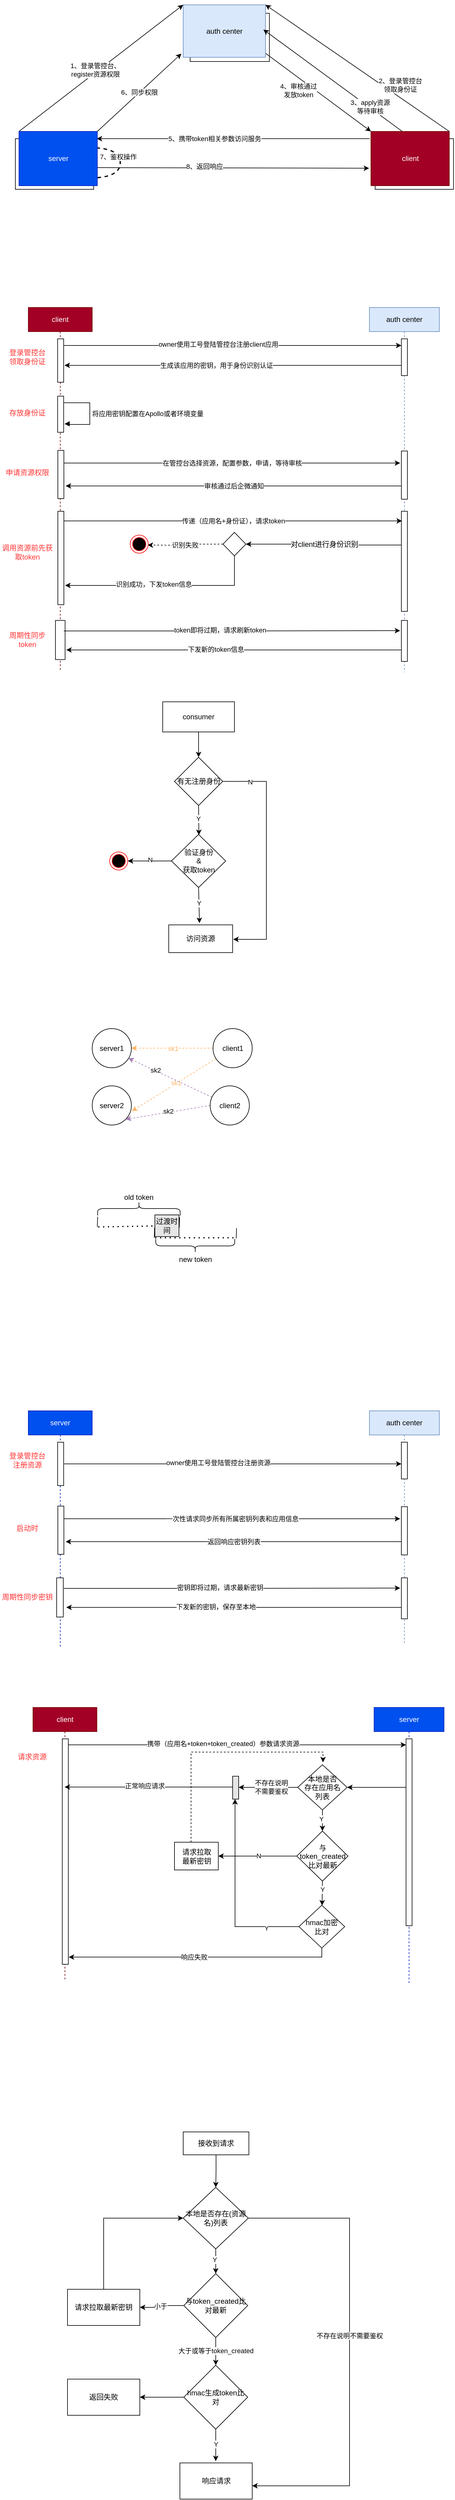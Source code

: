 <mxfile version="15.2.1" type="github">
  <diagram id="C5RBs43oDa-KdzZeNtuy" name="Page-1">
    <mxGraphModel dx="1426" dy="-420" grid="0" gridSize="10" guides="1" tooltips="1" connect="1" arrows="1" fold="1" page="1" pageScale="1" pageWidth="827" pageHeight="1169" math="0" shadow="0">
      <root>
        <mxCell id="WIyWlLk6GJQsqaUBKTNV-0" />
        <mxCell id="WIyWlLk6GJQsqaUBKTNV-1" parent="WIyWlLk6GJQsqaUBKTNV-0" />
        <mxCell id="JHoGeUMgcDAlhT3e80eg-0" value="auth center" style="shape=umlLifeline;perimeter=lifelinePerimeter;whiteSpace=wrap;html=1;container=1;collapsible=0;recursiveResize=0;outlineConnect=0;fillColor=#dae8fc;strokeColor=#6c8ebf;" parent="WIyWlLk6GJQsqaUBKTNV-1" vertex="1">
          <mxGeometry x="649" y="1710" width="116" height="605" as="geometry" />
        </mxCell>
        <mxCell id="JHoGeUMgcDAlhT3e80eg-33" value="" style="html=1;points=[];perimeter=orthogonalPerimeter;" parent="JHoGeUMgcDAlhT3e80eg-0" vertex="1">
          <mxGeometry x="53" y="338" width="10" height="166" as="geometry" />
        </mxCell>
        <mxCell id="JHoGeUMgcDAlhT3e80eg-51" value="" style="html=1;points=[];perimeter=orthogonalPerimeter;strokeColor=#000000;fillColor=#FFFFFF;" parent="JHoGeUMgcDAlhT3e80eg-0" vertex="1">
          <mxGeometry x="53" y="519" width="10" height="68" as="geometry" />
        </mxCell>
        <mxCell id="JHoGeUMgcDAlhT3e80eg-97" value="" style="html=1;points=[];perimeter=orthogonalPerimeter;strokeColor=#000000;fillColor=#FFFFFF;" parent="JHoGeUMgcDAlhT3e80eg-0" vertex="1">
          <mxGeometry x="53" y="238" width="10" height="80" as="geometry" />
        </mxCell>
        <mxCell id="JHoGeUMgcDAlhT3e80eg-1" value="client" style="shape=umlLifeline;perimeter=lifelinePerimeter;whiteSpace=wrap;html=1;container=1;collapsible=0;recursiveResize=0;outlineConnect=0;fillColor=#a20025;strokeColor=#6F0000;fontColor=#ffffff;" parent="WIyWlLk6GJQsqaUBKTNV-1" vertex="1">
          <mxGeometry x="83" y="1710" width="106" height="604" as="geometry" />
        </mxCell>
        <mxCell id="JHoGeUMgcDAlhT3e80eg-17" value="" style="html=1;points=[];perimeter=orthogonalPerimeter;" parent="JHoGeUMgcDAlhT3e80eg-1" vertex="1">
          <mxGeometry x="48.62" y="52" width="10" height="72" as="geometry" />
        </mxCell>
        <mxCell id="JHoGeUMgcDAlhT3e80eg-32" value="" style="html=1;points=[];perimeter=orthogonalPerimeter;" parent="JHoGeUMgcDAlhT3e80eg-1" vertex="1">
          <mxGeometry x="49" y="338" width="10" height="155" as="geometry" />
        </mxCell>
        <mxCell id="JHoGeUMgcDAlhT3e80eg-50" value="" style="html=1;points=[];perimeter=orthogonalPerimeter;strokeColor=#000000;fillColor=#FFFFFF;" parent="JHoGeUMgcDAlhT3e80eg-1" vertex="1">
          <mxGeometry x="45" y="519" width="16" height="65" as="geometry" />
        </mxCell>
        <mxCell id="JHoGeUMgcDAlhT3e80eg-96" value="" style="html=1;points=[];perimeter=orthogonalPerimeter;strokeColor=#000000;fillColor=#FFFFFF;" parent="JHoGeUMgcDAlhT3e80eg-1" vertex="1">
          <mxGeometry x="49" y="237" width="10" height="80" as="geometry" />
        </mxCell>
        <mxCell id="JHoGeUMgcDAlhT3e80eg-100" value="登录管控台&lt;br&gt;领取身份证" style="text;html=1;strokeColor=none;fillColor=none;align=center;verticalAlign=middle;whiteSpace=wrap;rounded=0;fontColor=#FF3333;" parent="JHoGeUMgcDAlhT3e80eg-1" vertex="1">
          <mxGeometry x="-47" y="64" width="91" height="36" as="geometry" />
        </mxCell>
        <mxCell id="JHoGeUMgcDAlhT3e80eg-22" style="edgeStyle=orthogonalEdgeStyle;rounded=0;orthogonalLoop=1;jettySize=auto;html=1;entryX=1.138;entryY=0.504;entryDx=0;entryDy=0;entryPerimeter=0;" parent="WIyWlLk6GJQsqaUBKTNV-1" edge="1">
          <mxGeometry relative="1" as="geometry">
            <mxPoint x="702" y="1805.976" as="sourcePoint" />
            <mxPoint x="143" y="1805.976" as="targetPoint" />
          </mxGeometry>
        </mxCell>
        <mxCell id="JHoGeUMgcDAlhT3e80eg-24" value="生成该应用的密钥，用于身份识别认证" style="edgeLabel;html=1;align=center;verticalAlign=middle;resizable=0;points=[];" parent="JHoGeUMgcDAlhT3e80eg-22" vertex="1" connectable="0">
          <mxGeometry x="0.374" relative="1" as="geometry">
            <mxPoint x="77" as="offset" />
          </mxGeometry>
        </mxCell>
        <mxCell id="JHoGeUMgcDAlhT3e80eg-18" value="" style="html=1;points=[];perimeter=orthogonalPerimeter;" parent="WIyWlLk6GJQsqaUBKTNV-1" vertex="1">
          <mxGeometry x="702" y="1762" width="10" height="61" as="geometry" />
        </mxCell>
        <mxCell id="JHoGeUMgcDAlhT3e80eg-19" style="edgeStyle=orthogonalEdgeStyle;rounded=0;orthogonalLoop=1;jettySize=auto;html=1;" parent="WIyWlLk6GJQsqaUBKTNV-1" edge="1">
          <mxGeometry relative="1" as="geometry">
            <mxPoint x="141.62" y="1773" as="sourcePoint" />
            <mxPoint x="702" y="1773" as="targetPoint" />
            <Array as="points">
              <mxPoint x="616" y="1773" />
              <mxPoint x="616" y="1773" />
            </Array>
          </mxGeometry>
        </mxCell>
        <mxCell id="JHoGeUMgcDAlhT3e80eg-20" value="owner使用工号登陆管控台注册client应用" style="edgeLabel;html=1;align=center;verticalAlign=middle;resizable=0;points=[];" parent="JHoGeUMgcDAlhT3e80eg-19" vertex="1" connectable="0">
          <mxGeometry x="-0.432" y="1" relative="1" as="geometry">
            <mxPoint x="97" y="-1" as="offset" />
          </mxGeometry>
        </mxCell>
        <mxCell id="JHoGeUMgcDAlhT3e80eg-27" value="" style="html=1;points=[];perimeter=orthogonalPerimeter;" parent="WIyWlLk6GJQsqaUBKTNV-1" vertex="1">
          <mxGeometry x="131.62" y="1857" width="10" height="60" as="geometry" />
        </mxCell>
        <mxCell id="JHoGeUMgcDAlhT3e80eg-31" value="将应用密钥配置在Apollo或者环境变量" style="edgeStyle=orthogonalEdgeStyle;html=1;align=left;spacingLeft=2;endArrow=block;rounded=0;entryX=1.138;entryY=0.767;entryDx=0;entryDy=0;entryPerimeter=0;" parent="WIyWlLk6GJQsqaUBKTNV-1" target="JHoGeUMgcDAlhT3e80eg-27" edge="1">
          <mxGeometry relative="1" as="geometry">
            <mxPoint x="141.62" y="1868" as="sourcePoint" />
            <Array as="points">
              <mxPoint x="185" y="1868" />
              <mxPoint x="185" y="1904" />
              <mxPoint x="147" y="1904" />
              <mxPoint x="147" y="1903" />
            </Array>
            <mxPoint x="147" y="1904" as="targetPoint" />
          </mxGeometry>
        </mxCell>
        <mxCell id="JHoGeUMgcDAlhT3e80eg-34" value="传递（应用名+身份证），请求token" style="edgeStyle=orthogonalEdgeStyle;rounded=0;orthogonalLoop=1;jettySize=auto;html=1;entryX=0.1;entryY=0.5;entryDx=0;entryDy=0;entryPerimeter=0;" parent="WIyWlLk6GJQsqaUBKTNV-1" edge="1">
          <mxGeometry relative="1" as="geometry">
            <mxPoint x="142" y="2064" as="sourcePoint" />
            <mxPoint x="703" y="2064" as="targetPoint" />
          </mxGeometry>
        </mxCell>
        <mxCell id="JHoGeUMgcDAlhT3e80eg-41" style="edgeStyle=orthogonalEdgeStyle;rounded=0;orthogonalLoop=1;jettySize=auto;html=1;endSize=6;strokeColor=#000000;dashed=1;" parent="WIyWlLk6GJQsqaUBKTNV-1" source="JHoGeUMgcDAlhT3e80eg-37" edge="1">
          <mxGeometry relative="1" as="geometry">
            <mxPoint x="281" y="2104" as="targetPoint" />
          </mxGeometry>
        </mxCell>
        <mxCell id="JHoGeUMgcDAlhT3e80eg-42" value="识别失败" style="edgeLabel;html=1;align=center;verticalAlign=middle;resizable=0;points=[];" parent="JHoGeUMgcDAlhT3e80eg-41" vertex="1" connectable="0">
          <mxGeometry x="-0.009" y="-1" relative="1" as="geometry">
            <mxPoint as="offset" />
          </mxGeometry>
        </mxCell>
        <mxCell id="JHoGeUMgcDAlhT3e80eg-48" style="edgeStyle=orthogonalEdgeStyle;rounded=0;orthogonalLoop=1;jettySize=auto;html=1;startArrow=none;startFill=0;endSize=6;strokeColor=#000000;" parent="WIyWlLk6GJQsqaUBKTNV-1" source="JHoGeUMgcDAlhT3e80eg-37" edge="1">
          <mxGeometry relative="1" as="geometry">
            <mxPoint x="144" y="2171" as="targetPoint" />
            <Array as="points">
              <mxPoint x="425" y="2171" />
            </Array>
          </mxGeometry>
        </mxCell>
        <mxCell id="JHoGeUMgcDAlhT3e80eg-49" value="识别成功，下发token信息" style="edgeLabel;html=1;align=center;verticalAlign=middle;resizable=0;points=[];" parent="JHoGeUMgcDAlhT3e80eg-48" vertex="1" connectable="0">
          <mxGeometry x="0.278" y="-1" relative="1" as="geometry">
            <mxPoint x="28" y="-1" as="offset" />
          </mxGeometry>
        </mxCell>
        <mxCell id="JHoGeUMgcDAlhT3e80eg-37" value="" style="rhombus;whiteSpace=wrap;html=1;fillColor=#FFFFFF;strokeColor=#000000;" parent="WIyWlLk6GJQsqaUBKTNV-1" vertex="1">
          <mxGeometry x="406" y="2083" width="38" height="39" as="geometry" />
        </mxCell>
        <mxCell id="JHoGeUMgcDAlhT3e80eg-40" value="&lt;span style=&quot;font-size: 12px ; background-color: rgb(248 , 249 , 250)&quot;&gt;对client进行身份识别&lt;/span&gt;" style="edgeStyle=orthogonalEdgeStyle;rounded=0;orthogonalLoop=1;jettySize=auto;html=1;entryX=1;entryY=0.5;entryDx=0;entryDy=0;strokeColor=#000000;endSize=6;" parent="WIyWlLk6GJQsqaUBKTNV-1" source="JHoGeUMgcDAlhT3e80eg-33" target="JHoGeUMgcDAlhT3e80eg-37" edge="1">
          <mxGeometry relative="1" as="geometry">
            <Array as="points">
              <mxPoint x="621" y="2104" />
            </Array>
          </mxGeometry>
        </mxCell>
        <mxCell id="JHoGeUMgcDAlhT3e80eg-47" value="" style="ellipse;html=1;shape=endState;fillColor=#000000;strokeColor=#ff0000;" parent="WIyWlLk6GJQsqaUBKTNV-1" vertex="1">
          <mxGeometry x="252" y="2087.5" width="30" height="30" as="geometry" />
        </mxCell>
        <mxCell id="JHoGeUMgcDAlhT3e80eg-52" style="edgeStyle=orthogonalEdgeStyle;rounded=0;orthogonalLoop=1;jettySize=auto;html=1;entryX=-0.2;entryY=0.4;entryDx=0;entryDy=0;entryPerimeter=0;startArrow=none;startFill=0;endSize=6;strokeColor=#000000;" parent="WIyWlLk6GJQsqaUBKTNV-1" edge="1">
          <mxGeometry relative="1" as="geometry">
            <mxPoint x="142" y="2246.5" as="sourcePoint" />
            <mxPoint x="700" y="2246" as="targetPoint" />
            <Array as="points">
              <mxPoint x="421" y="2246" />
            </Array>
          </mxGeometry>
        </mxCell>
        <mxCell id="JHoGeUMgcDAlhT3e80eg-53" value="token即将过期，请求刷新token" style="edgeLabel;html=1;align=center;verticalAlign=middle;resizable=0;points=[];" parent="JHoGeUMgcDAlhT3e80eg-52" vertex="1" connectable="0">
          <mxGeometry x="-0.072" y="3" relative="1" as="geometry">
            <mxPoint y="1" as="offset" />
          </mxGeometry>
        </mxCell>
        <mxCell id="JHoGeUMgcDAlhT3e80eg-56" style="edgeStyle=orthogonalEdgeStyle;rounded=0;orthogonalLoop=1;jettySize=auto;html=1;startArrow=none;startFill=0;endSize=6;strokeColor=#000000;" parent="WIyWlLk6GJQsqaUBKTNV-1" source="JHoGeUMgcDAlhT3e80eg-51" edge="1">
          <mxGeometry relative="1" as="geometry">
            <mxPoint x="146" y="2278" as="targetPoint" />
            <Array as="points">
              <mxPoint x="528" y="2278" />
              <mxPoint x="528" y="2278" />
            </Array>
          </mxGeometry>
        </mxCell>
        <mxCell id="JHoGeUMgcDAlhT3e80eg-57" value="下发新的token信息" style="edgeLabel;html=1;align=center;verticalAlign=middle;resizable=0;points=[];" parent="JHoGeUMgcDAlhT3e80eg-56" vertex="1" connectable="0">
          <mxGeometry x="0.109" y="-1" relative="1" as="geometry">
            <mxPoint as="offset" />
          </mxGeometry>
        </mxCell>
        <mxCell id="JHoGeUMgcDAlhT3e80eg-58" value="" style="rounded=0;whiteSpace=wrap;html=1;fillColor=#FFFFFF;" parent="WIyWlLk6GJQsqaUBKTNV-1" vertex="1">
          <mxGeometry x="351.5" y="1222" width="131.5" height="80" as="geometry" />
        </mxCell>
        <mxCell id="JHoGeUMgcDAlhT3e80eg-59" value="" style="rounded=0;whiteSpace=wrap;html=1;fillColor=#FFFFFF;" parent="WIyWlLk6GJQsqaUBKTNV-1" vertex="1">
          <mxGeometry x="61.5" y="1430" width="130" height="84" as="geometry" />
        </mxCell>
        <mxCell id="JHoGeUMgcDAlhT3e80eg-60" value="" style="rounded=0;whiteSpace=wrap;html=1;fillColor=#FFFFFF;" parent="WIyWlLk6GJQsqaUBKTNV-1" vertex="1">
          <mxGeometry x="658.5" y="1430" width="130" height="84" as="geometry" />
        </mxCell>
        <mxCell id="JHoGeUMgcDAlhT3e80eg-61" style="edgeStyle=none;rounded=0;orthogonalLoop=1;jettySize=auto;html=1;entryX=0;entryY=0;entryDx=0;entryDy=0;" parent="WIyWlLk6GJQsqaUBKTNV-1" target="JHoGeUMgcDAlhT3e80eg-72" edge="1">
          <mxGeometry relative="1" as="geometry">
            <mxPoint x="450.5" y="1269" as="sourcePoint" />
          </mxGeometry>
        </mxCell>
        <mxCell id="JHoGeUMgcDAlhT3e80eg-62" value="4、审核通过&lt;br&gt;发放token" style="edgeLabel;html=1;align=center;verticalAlign=middle;resizable=0;points=[];" parent="JHoGeUMgcDAlhT3e80eg-61" vertex="1" connectable="0">
          <mxGeometry x="0.027" relative="1" as="geometry">
            <mxPoint x="-23" y="4" as="offset" />
          </mxGeometry>
        </mxCell>
        <mxCell id="JHoGeUMgcDAlhT3e80eg-63" value="auth center" style="rounded=0;whiteSpace=wrap;html=1;fillColor=#dae8fc;strokeColor=#6c8ebf;" parent="WIyWlLk6GJQsqaUBKTNV-1" vertex="1">
          <mxGeometry x="340" y="1208" width="136.5" height="87" as="geometry" />
        </mxCell>
        <mxCell id="JHoGeUMgcDAlhT3e80eg-69" value="2、登录管控台&lt;br&gt;领取身份证" style="edgeStyle=none;rounded=0;orthogonalLoop=1;jettySize=auto;html=1;exitX=1;exitY=0;exitDx=0;exitDy=0;entryX=1;entryY=0;entryDx=0;entryDy=0;" parent="WIyWlLk6GJQsqaUBKTNV-1" source="JHoGeUMgcDAlhT3e80eg-72" target="JHoGeUMgcDAlhT3e80eg-63" edge="1">
          <mxGeometry x="-0.402" y="-17" relative="1" as="geometry">
            <mxPoint x="461" y="1212" as="targetPoint" />
            <mxPoint as="offset" />
          </mxGeometry>
        </mxCell>
        <mxCell id="JHoGeUMgcDAlhT3e80eg-70" style="edgeStyle=none;rounded=0;orthogonalLoop=1;jettySize=auto;html=1;entryX=0.992;entryY=0.133;entryDx=0;entryDy=0;entryPerimeter=0;" parent="WIyWlLk6GJQsqaUBKTNV-1" target="JHoGeUMgcDAlhT3e80eg-80" edge="1">
          <mxGeometry relative="1" as="geometry">
            <mxPoint x="649.5" y="1430" as="sourcePoint" />
            <mxPoint x="203.5" y="1427" as="targetPoint" />
          </mxGeometry>
        </mxCell>
        <mxCell id="JHoGeUMgcDAlhT3e80eg-71" value="5、携带token相关参数访问服务" style="edgeLabel;html=1;align=center;verticalAlign=middle;resizable=0;points=[];" parent="JHoGeUMgcDAlhT3e80eg-70" vertex="1" connectable="0">
          <mxGeometry x="0.14" relative="1" as="geometry">
            <mxPoint as="offset" />
          </mxGeometry>
        </mxCell>
        <mxCell id="JHoGeUMgcDAlhT3e80eg-86" style="edgeStyle=none;rounded=0;orthogonalLoop=1;jettySize=auto;html=1;entryX=1.023;entryY=0.338;entryDx=0;entryDy=0;entryPerimeter=0;startArrow=none;startFill=0;endSize=6;strokeColor=#000000;exitX=0.5;exitY=0;exitDx=0;exitDy=0;" parent="WIyWlLk6GJQsqaUBKTNV-1" edge="1">
          <mxGeometry relative="1" as="geometry">
            <mxPoint x="703.5" y="1418" as="sourcePoint" />
            <mxPoint x="473.024" y="1249.04" as="targetPoint" />
          </mxGeometry>
        </mxCell>
        <mxCell id="JHoGeUMgcDAlhT3e80eg-87" value="3、apply资源&lt;br&gt;等待审核" style="edgeLabel;html=1;align=center;verticalAlign=middle;resizable=0;points=[];" parent="JHoGeUMgcDAlhT3e80eg-86" vertex="1" connectable="0">
          <mxGeometry x="0.09" y="1" relative="1" as="geometry">
            <mxPoint x="72" y="50" as="offset" />
          </mxGeometry>
        </mxCell>
        <mxCell id="JHoGeUMgcDAlhT3e80eg-72" value="client" style="rounded=0;whiteSpace=wrap;html=1;fillColor=#a20025;strokeColor=#6F0000;fontColor=#ffffff;" parent="WIyWlLk6GJQsqaUBKTNV-1" vertex="1">
          <mxGeometry x="651.5" y="1418" width="130" height="90" as="geometry" />
        </mxCell>
        <mxCell id="JHoGeUMgcDAlhT3e80eg-73" style="edgeStyle=none;rounded=0;orthogonalLoop=1;jettySize=auto;html=1;entryX=0;entryY=0;entryDx=0;entryDy=0;exitX=0;exitY=0;exitDx=0;exitDy=0;" parent="WIyWlLk6GJQsqaUBKTNV-1" source="JHoGeUMgcDAlhT3e80eg-80" target="JHoGeUMgcDAlhT3e80eg-63" edge="1">
          <mxGeometry relative="1" as="geometry">
            <mxPoint x="283.5" y="1214" as="targetPoint" />
          </mxGeometry>
        </mxCell>
        <mxCell id="JHoGeUMgcDAlhT3e80eg-74" value="1、登录管控台、&lt;br&gt;register资源权限" style="edgeLabel;html=1;align=center;verticalAlign=middle;resizable=0;points=[];" parent="JHoGeUMgcDAlhT3e80eg-73" vertex="1" connectable="0">
          <mxGeometry x="-0.053" y="4" relative="1" as="geometry">
            <mxPoint as="offset" />
          </mxGeometry>
        </mxCell>
        <mxCell id="JHoGeUMgcDAlhT3e80eg-75" value="6、同步权限" style="edgeStyle=none;rounded=0;orthogonalLoop=1;jettySize=auto;html=1;exitX=1;exitY=0;exitDx=0;exitDy=0;entryX=-0.022;entryY=0.931;entryDx=0;entryDy=0;entryPerimeter=0;" parent="WIyWlLk6GJQsqaUBKTNV-1" source="JHoGeUMgcDAlhT3e80eg-80" target="JHoGeUMgcDAlhT3e80eg-63" edge="1">
          <mxGeometry relative="1" as="geometry" />
        </mxCell>
        <mxCell id="JHoGeUMgcDAlhT3e80eg-76" style="edgeStyle=none;rounded=0;orthogonalLoop=1;jettySize=auto;html=1;exitX=1;exitY=0.667;exitDx=0;exitDy=0;exitPerimeter=0;" parent="WIyWlLk6GJQsqaUBKTNV-1" source="JHoGeUMgcDAlhT3e80eg-80" edge="1">
          <mxGeometry relative="1" as="geometry">
            <mxPoint x="203.5" y="1478.5" as="sourcePoint" />
            <mxPoint x="648.5" y="1479" as="targetPoint" />
          </mxGeometry>
        </mxCell>
        <mxCell id="JHoGeUMgcDAlhT3e80eg-77" value="8、返回响应" style="edgeLabel;html=1;align=center;verticalAlign=middle;resizable=0;points=[];" parent="JHoGeUMgcDAlhT3e80eg-76" vertex="1" connectable="0">
          <mxGeometry x="-0.215" y="3" relative="1" as="geometry">
            <mxPoint as="offset" />
          </mxGeometry>
        </mxCell>
        <mxCell id="JHoGeUMgcDAlhT3e80eg-78" value="" style="endArrow=none;dashed=1;html=1;strokeWidth=2;edgeStyle=orthogonalEdgeStyle;curved=1;" parent="WIyWlLk6GJQsqaUBKTNV-1" edge="1">
          <mxGeometry width="50" height="50" relative="1" as="geometry">
            <mxPoint x="185.5" y="1495" as="sourcePoint" />
            <mxPoint x="185.5" y="1445" as="targetPoint" />
            <Array as="points">
              <mxPoint x="235.5" y="1495" />
              <mxPoint x="235.5" y="1445" />
            </Array>
          </mxGeometry>
        </mxCell>
        <mxCell id="JHoGeUMgcDAlhT3e80eg-79" value="7、鉴权操作" style="edgeLabel;html=1;align=center;verticalAlign=middle;resizable=0;points=[];" parent="JHoGeUMgcDAlhT3e80eg-78" vertex="1" connectable="0">
          <mxGeometry x="0.133" y="4" relative="1" as="geometry">
            <mxPoint as="offset" />
          </mxGeometry>
        </mxCell>
        <mxCell id="JHoGeUMgcDAlhT3e80eg-80" value="server" style="rounded=0;whiteSpace=wrap;html=1;fillColor=#0050ef;strokeColor=#001DBC;fontColor=#ffffff;" parent="WIyWlLk6GJQsqaUBKTNV-1" vertex="1">
          <mxGeometry x="67.5" y="1418" width="130" height="90" as="geometry" />
        </mxCell>
        <mxCell id="JHoGeUMgcDAlhT3e80eg-98" value="在管控台选择资源，配置参数，申请，等待审核" style="edgeStyle=none;rounded=0;orthogonalLoop=1;jettySize=auto;html=1;startArrow=none;startFill=0;endSize=6;strokeColor=#000000;" parent="WIyWlLk6GJQsqaUBKTNV-1" edge="1">
          <mxGeometry relative="1" as="geometry">
            <mxPoint x="142" y="1968" as="sourcePoint" />
            <mxPoint x="700" y="1968" as="targetPoint" />
          </mxGeometry>
        </mxCell>
        <mxCell id="JHoGeUMgcDAlhT3e80eg-99" value="审核通过后企微通知" style="edgeStyle=none;rounded=0;orthogonalLoop=1;jettySize=auto;html=1;startArrow=none;startFill=0;endSize=6;strokeColor=#000000;" parent="WIyWlLk6GJQsqaUBKTNV-1" edge="1">
          <mxGeometry relative="1" as="geometry">
            <mxPoint x="702" y="2006" as="sourcePoint" />
            <mxPoint x="145" y="2006" as="targetPoint" />
          </mxGeometry>
        </mxCell>
        <mxCell id="JHoGeUMgcDAlhT3e80eg-101" value="存放身份证" style="text;html=1;strokeColor=none;fillColor=none;align=center;verticalAlign=middle;whiteSpace=wrap;rounded=0;fontColor=#FF3333;" parent="WIyWlLk6GJQsqaUBKTNV-1" vertex="1">
          <mxGeometry x="36" y="1867" width="91" height="36" as="geometry" />
        </mxCell>
        <mxCell id="JHoGeUMgcDAlhT3e80eg-102" value="申请资源权限" style="text;html=1;strokeColor=none;fillColor=none;align=center;verticalAlign=middle;whiteSpace=wrap;rounded=0;fontColor=#FF3333;" parent="WIyWlLk6GJQsqaUBKTNV-1" vertex="1">
          <mxGeometry x="36" y="1966" width="91" height="36" as="geometry" />
        </mxCell>
        <mxCell id="JHoGeUMgcDAlhT3e80eg-103" value="调用资源前先获取token" style="text;html=1;strokeColor=none;fillColor=none;align=center;verticalAlign=middle;whiteSpace=wrap;rounded=0;fontColor=#FF3333;" parent="WIyWlLk6GJQsqaUBKTNV-1" vertex="1">
          <mxGeometry x="36" y="2098" width="91" height="36" as="geometry" />
        </mxCell>
        <mxCell id="JHoGeUMgcDAlhT3e80eg-104" value="周期性同步token" style="text;html=1;strokeColor=none;fillColor=none;align=center;verticalAlign=middle;whiteSpace=wrap;rounded=0;fontColor=#FF3333;" parent="WIyWlLk6GJQsqaUBKTNV-1" vertex="1">
          <mxGeometry x="36" y="2243" width="91" height="36" as="geometry" />
        </mxCell>
        <mxCell id="JHoGeUMgcDAlhT3e80eg-116" value="auth center" style="shape=umlLifeline;perimeter=lifelinePerimeter;whiteSpace=wrap;html=1;container=1;collapsible=0;recursiveResize=0;outlineConnect=0;fillColor=#dae8fc;strokeColor=#6c8ebf;" parent="WIyWlLk6GJQsqaUBKTNV-1" vertex="1">
          <mxGeometry x="649" y="3540" width="116" height="385" as="geometry" />
        </mxCell>
        <mxCell id="JHoGeUMgcDAlhT3e80eg-118" value="" style="html=1;points=[];perimeter=orthogonalPerimeter;strokeColor=#000000;fillColor=#FFFFFF;" parent="JHoGeUMgcDAlhT3e80eg-116" vertex="1">
          <mxGeometry x="53" y="277" width="10" height="68" as="geometry" />
        </mxCell>
        <mxCell id="JHoGeUMgcDAlhT3e80eg-119" value="" style="html=1;points=[];perimeter=orthogonalPerimeter;strokeColor=#000000;fillColor=#FFFFFF;" parent="JHoGeUMgcDAlhT3e80eg-116" vertex="1">
          <mxGeometry x="53" y="159" width="10" height="80" as="geometry" />
        </mxCell>
        <mxCell id="JHoGeUMgcDAlhT3e80eg-120" value="server" style="shape=umlLifeline;perimeter=lifelinePerimeter;whiteSpace=wrap;html=1;container=1;collapsible=0;recursiveResize=0;outlineConnect=0;fillColor=#0050ef;strokeColor=#001DBC;fontColor=#ffffff;" parent="WIyWlLk6GJQsqaUBKTNV-1" vertex="1">
          <mxGeometry x="83" y="3540" width="106" height="393" as="geometry" />
        </mxCell>
        <mxCell id="JHoGeUMgcDAlhT3e80eg-121" value="" style="html=1;points=[];perimeter=orthogonalPerimeter;" parent="JHoGeUMgcDAlhT3e80eg-120" vertex="1">
          <mxGeometry x="48.62" y="52" width="10" height="72" as="geometry" />
        </mxCell>
        <mxCell id="JHoGeUMgcDAlhT3e80eg-123" value="" style="html=1;points=[];perimeter=orthogonalPerimeter;strokeColor=#000000;fillColor=#FFFFFF;" parent="JHoGeUMgcDAlhT3e80eg-120" vertex="1">
          <mxGeometry x="47" y="277" width="11" height="65" as="geometry" />
        </mxCell>
        <mxCell id="JHoGeUMgcDAlhT3e80eg-124" value="" style="html=1;points=[];perimeter=orthogonalPerimeter;strokeColor=#000000;fillColor=#FFFFFF;" parent="JHoGeUMgcDAlhT3e80eg-120" vertex="1">
          <mxGeometry x="49" y="158" width="10" height="80" as="geometry" />
        </mxCell>
        <mxCell id="JHoGeUMgcDAlhT3e80eg-125" value="登录管控台&lt;br&gt;注册资源" style="text;html=1;strokeColor=none;fillColor=none;align=center;verticalAlign=middle;whiteSpace=wrap;rounded=0;fontColor=#FF3333;" parent="JHoGeUMgcDAlhT3e80eg-120" vertex="1">
          <mxGeometry x="-47" y="64" width="91" height="36" as="geometry" />
        </mxCell>
        <mxCell id="JHoGeUMgcDAlhT3e80eg-128" value="" style="html=1;points=[];perimeter=orthogonalPerimeter;" parent="WIyWlLk6GJQsqaUBKTNV-1" vertex="1">
          <mxGeometry x="702" y="3592" width="10" height="61" as="geometry" />
        </mxCell>
        <mxCell id="JHoGeUMgcDAlhT3e80eg-129" style="edgeStyle=orthogonalEdgeStyle;rounded=0;orthogonalLoop=1;jettySize=auto;html=1;" parent="WIyWlLk6GJQsqaUBKTNV-1" edge="1">
          <mxGeometry relative="1" as="geometry">
            <mxPoint x="141.62" y="3628" as="sourcePoint" />
            <mxPoint x="702" y="3628" as="targetPoint" />
            <Array as="points">
              <mxPoint x="616" y="3628" />
              <mxPoint x="616" y="3628" />
            </Array>
          </mxGeometry>
        </mxCell>
        <mxCell id="JHoGeUMgcDAlhT3e80eg-130" value="owner使用工号登陆管控台注册资源" style="edgeLabel;html=1;align=center;verticalAlign=middle;resizable=0;points=[];" parent="JHoGeUMgcDAlhT3e80eg-129" vertex="1" connectable="0">
          <mxGeometry x="-0.432" y="1" relative="1" as="geometry">
            <mxPoint x="97" y="-1" as="offset" />
          </mxGeometry>
        </mxCell>
        <mxCell id="JHoGeUMgcDAlhT3e80eg-141" style="edgeStyle=orthogonalEdgeStyle;rounded=0;orthogonalLoop=1;jettySize=auto;html=1;entryX=-0.2;entryY=0.4;entryDx=0;entryDy=0;entryPerimeter=0;startArrow=none;startFill=0;endSize=6;strokeColor=#000000;" parent="WIyWlLk6GJQsqaUBKTNV-1" edge="1">
          <mxGeometry relative="1" as="geometry">
            <mxPoint x="142" y="3834.5" as="sourcePoint" />
            <mxPoint x="700" y="3834" as="targetPoint" />
            <Array as="points">
              <mxPoint x="421" y="3834" />
            </Array>
          </mxGeometry>
        </mxCell>
        <mxCell id="JHoGeUMgcDAlhT3e80eg-142" value="密钥即将过期，请求最新密钥" style="edgeLabel;html=1;align=center;verticalAlign=middle;resizable=0;points=[];" parent="JHoGeUMgcDAlhT3e80eg-141" vertex="1" connectable="0">
          <mxGeometry x="-0.072" y="3" relative="1" as="geometry">
            <mxPoint y="1" as="offset" />
          </mxGeometry>
        </mxCell>
        <mxCell id="JHoGeUMgcDAlhT3e80eg-143" style="edgeStyle=orthogonalEdgeStyle;rounded=0;orthogonalLoop=1;jettySize=auto;html=1;startArrow=none;startFill=0;endSize=6;strokeColor=#000000;" parent="WIyWlLk6GJQsqaUBKTNV-1" source="JHoGeUMgcDAlhT3e80eg-118" edge="1">
          <mxGeometry relative="1" as="geometry">
            <mxPoint x="146" y="3866" as="targetPoint" />
            <Array as="points">
              <mxPoint x="528" y="3866" />
              <mxPoint x="528" y="3866" />
            </Array>
          </mxGeometry>
        </mxCell>
        <mxCell id="JHoGeUMgcDAlhT3e80eg-144" value="下发新的密钥，保存至本地" style="edgeLabel;html=1;align=center;verticalAlign=middle;resizable=0;points=[];" parent="JHoGeUMgcDAlhT3e80eg-143" vertex="1" connectable="0">
          <mxGeometry x="0.109" y="-1" relative="1" as="geometry">
            <mxPoint as="offset" />
          </mxGeometry>
        </mxCell>
        <mxCell id="JHoGeUMgcDAlhT3e80eg-145" value="一次性请求同步所有所属密钥列表和应用信息" style="edgeStyle=none;rounded=0;orthogonalLoop=1;jettySize=auto;html=1;startArrow=none;startFill=0;endSize=6;strokeColor=#000000;" parent="WIyWlLk6GJQsqaUBKTNV-1" edge="1">
          <mxGeometry relative="1" as="geometry">
            <mxPoint x="142" y="3719" as="sourcePoint" />
            <mxPoint x="700" y="3719" as="targetPoint" />
          </mxGeometry>
        </mxCell>
        <mxCell id="JHoGeUMgcDAlhT3e80eg-146" value="返回响应密钥列表" style="edgeStyle=none;rounded=0;orthogonalLoop=1;jettySize=auto;html=1;startArrow=none;startFill=0;endSize=6;strokeColor=#000000;" parent="WIyWlLk6GJQsqaUBKTNV-1" edge="1">
          <mxGeometry relative="1" as="geometry">
            <mxPoint x="702" y="3757" as="sourcePoint" />
            <mxPoint x="145" y="3757" as="targetPoint" />
          </mxGeometry>
        </mxCell>
        <mxCell id="JHoGeUMgcDAlhT3e80eg-148" value="启动时" style="text;html=1;strokeColor=none;fillColor=none;align=center;verticalAlign=middle;whiteSpace=wrap;rounded=0;fontColor=#FF3333;" parent="WIyWlLk6GJQsqaUBKTNV-1" vertex="1">
          <mxGeometry x="36" y="3717" width="91" height="36" as="geometry" />
        </mxCell>
        <mxCell id="JHoGeUMgcDAlhT3e80eg-150" value="周期性同步密钥" style="text;html=1;strokeColor=none;fillColor=none;align=center;verticalAlign=middle;whiteSpace=wrap;rounded=0;fontColor=#FF3333;" parent="WIyWlLk6GJQsqaUBKTNV-1" vertex="1">
          <mxGeometry x="36" y="3831" width="91" height="36" as="geometry" />
        </mxCell>
        <mxCell id="JHoGeUMgcDAlhT3e80eg-154" style="edgeStyle=none;rounded=0;orthogonalLoop=1;jettySize=auto;html=1;exitX=0.5;exitY=1;exitDx=0;exitDy=0;entryX=0.5;entryY=0;entryDx=0;entryDy=0;fontColor=#000000;startArrow=none;startFill=0;endSize=6;strokeColor=#000000;" parent="WIyWlLk6GJQsqaUBKTNV-1" source="JHoGeUMgcDAlhT3e80eg-151" target="JHoGeUMgcDAlhT3e80eg-152" edge="1">
          <mxGeometry relative="1" as="geometry" />
        </mxCell>
        <mxCell id="JHoGeUMgcDAlhT3e80eg-151" value="consumer" style="rounded=0;whiteSpace=wrap;html=1;fontColor=#000000;strokeColor=#000000;fillColor=#FFFFFF;" parent="WIyWlLk6GJQsqaUBKTNV-1" vertex="1">
          <mxGeometry x="306" y="2364" width="119" height="50" as="geometry" />
        </mxCell>
        <mxCell id="JHoGeUMgcDAlhT3e80eg-155" style="edgeStyle=none;rounded=0;orthogonalLoop=1;jettySize=auto;html=1;exitX=0.5;exitY=1;exitDx=0;exitDy=0;fontColor=#000000;startArrow=none;startFill=0;endSize=6;strokeColor=#000000;" parent="WIyWlLk6GJQsqaUBKTNV-1" source="JHoGeUMgcDAlhT3e80eg-152" edge="1">
          <mxGeometry relative="1" as="geometry">
            <mxPoint x="366" y="2585" as="targetPoint" />
          </mxGeometry>
        </mxCell>
        <mxCell id="JHoGeUMgcDAlhT3e80eg-163" value="Y" style="edgeLabel;html=1;align=center;verticalAlign=middle;resizable=0;points=[];fontColor=#000000;" parent="JHoGeUMgcDAlhT3e80eg-155" vertex="1" connectable="0">
          <mxGeometry x="-0.102" y="-1" relative="1" as="geometry">
            <mxPoint as="offset" />
          </mxGeometry>
        </mxCell>
        <mxCell id="JHoGeUMgcDAlhT3e80eg-162" style="edgeStyle=orthogonalEdgeStyle;rounded=0;orthogonalLoop=1;jettySize=auto;html=1;fontColor=#000000;startArrow=none;startFill=0;endSize=6;strokeColor=#000000;" parent="WIyWlLk6GJQsqaUBKTNV-1" source="JHoGeUMgcDAlhT3e80eg-152" edge="1">
          <mxGeometry relative="1" as="geometry">
            <mxPoint x="423" y="2758" as="targetPoint" />
            <Array as="points">
              <mxPoint x="478" y="2496" />
              <mxPoint x="478" y="2758" />
            </Array>
          </mxGeometry>
        </mxCell>
        <mxCell id="JHoGeUMgcDAlhT3e80eg-164" value="N" style="edgeLabel;html=1;align=center;verticalAlign=middle;resizable=0;points=[];fontColor=#000000;" parent="JHoGeUMgcDAlhT3e80eg-162" vertex="1" connectable="0">
          <mxGeometry x="-0.77" y="-1" relative="1" as="geometry">
            <mxPoint as="offset" />
          </mxGeometry>
        </mxCell>
        <mxCell id="JHoGeUMgcDAlhT3e80eg-152" value="有无注册身份" style="rhombus;whiteSpace=wrap;html=1;fontColor=#000000;strokeColor=#000000;fillColor=#FFFFFF;" parent="WIyWlLk6GJQsqaUBKTNV-1" vertex="1">
          <mxGeometry x="325.5" y="2456" width="80" height="80" as="geometry" />
        </mxCell>
        <mxCell id="JHoGeUMgcDAlhT3e80eg-160" style="edgeStyle=none;rounded=0;orthogonalLoop=1;jettySize=auto;html=1;exitX=0.5;exitY=1;exitDx=0;exitDy=0;fontColor=#000000;startArrow=none;startFill=0;endSize=6;strokeColor=#000000;" parent="WIyWlLk6GJQsqaUBKTNV-1" source="JHoGeUMgcDAlhT3e80eg-157" edge="1">
          <mxGeometry relative="1" as="geometry">
            <mxPoint x="367" y="2731" as="targetPoint" />
          </mxGeometry>
        </mxCell>
        <mxCell id="JHoGeUMgcDAlhT3e80eg-167" value="Y" style="edgeLabel;html=1;align=center;verticalAlign=middle;resizable=0;points=[];fontColor=#000000;" parent="JHoGeUMgcDAlhT3e80eg-160" vertex="1" connectable="0">
          <mxGeometry x="-0.135" relative="1" as="geometry">
            <mxPoint as="offset" />
          </mxGeometry>
        </mxCell>
        <mxCell id="JHoGeUMgcDAlhT3e80eg-169" style="edgeStyle=orthogonalEdgeStyle;rounded=0;orthogonalLoop=1;jettySize=auto;html=1;entryX=1;entryY=0.5;entryDx=0;entryDy=0;fontColor=#000000;startArrow=none;startFill=0;endSize=6;strokeColor=#000000;" parent="WIyWlLk6GJQsqaUBKTNV-1" source="JHoGeUMgcDAlhT3e80eg-157" target="JHoGeUMgcDAlhT3e80eg-168" edge="1">
          <mxGeometry relative="1" as="geometry" />
        </mxCell>
        <mxCell id="JHoGeUMgcDAlhT3e80eg-171" value="N" style="edgeLabel;html=1;align=center;verticalAlign=middle;resizable=0;points=[];fontColor=#000000;" parent="JHoGeUMgcDAlhT3e80eg-169" vertex="1" connectable="0">
          <mxGeometry x="-0.021" y="-2" relative="1" as="geometry">
            <mxPoint as="offset" />
          </mxGeometry>
        </mxCell>
        <mxCell id="JHoGeUMgcDAlhT3e80eg-157" value="验证身份&lt;br&gt;&amp;amp;&lt;br&gt;获取token" style="rhombus;whiteSpace=wrap;html=1;fontColor=#000000;strokeColor=#000000;fillColor=#FFFFFF;" parent="WIyWlLk6GJQsqaUBKTNV-1" vertex="1">
          <mxGeometry x="320.5" y="2584" width="90" height="88" as="geometry" />
        </mxCell>
        <mxCell id="JHoGeUMgcDAlhT3e80eg-168" value="" style="ellipse;html=1;shape=endState;fillColor=#000000;strokeColor=#ff0000;fontColor=#000000;" parent="WIyWlLk6GJQsqaUBKTNV-1" vertex="1">
          <mxGeometry x="218" y="2613" width="30" height="30" as="geometry" />
        </mxCell>
        <mxCell id="JHoGeUMgcDAlhT3e80eg-170" value="访问资源" style="rounded=0;whiteSpace=wrap;html=1;fontColor=#000000;strokeColor=#000000;fillColor=#FFFFFF;" parent="WIyWlLk6GJQsqaUBKTNV-1" vertex="1">
          <mxGeometry x="316" y="2734" width="106" height="46" as="geometry" />
        </mxCell>
        <mxCell id="JHoGeUMgcDAlhT3e80eg-172" value="server" style="shape=umlLifeline;perimeter=lifelinePerimeter;whiteSpace=wrap;html=1;container=1;collapsible=0;recursiveResize=0;outlineConnect=0;fillColor=#0050ef;strokeColor=#001DBC;fontColor=#ffffff;" parent="WIyWlLk6GJQsqaUBKTNV-1" vertex="1">
          <mxGeometry x="656.75" y="4032" width="116" height="457" as="geometry" />
        </mxCell>
        <mxCell id="JHoGeUMgcDAlhT3e80eg-175" value="client" style="shape=umlLifeline;perimeter=lifelinePerimeter;whiteSpace=wrap;html=1;container=1;collapsible=0;recursiveResize=0;outlineConnect=0;fillColor=#a20025;strokeColor=#6F0000;fontColor=#ffffff;" parent="WIyWlLk6GJQsqaUBKTNV-1" vertex="1">
          <mxGeometry x="90.75" y="4032" width="106" height="454" as="geometry" />
        </mxCell>
        <mxCell id="JHoGeUMgcDAlhT3e80eg-176" value="" style="html=1;points=[];perimeter=orthogonalPerimeter;" parent="JHoGeUMgcDAlhT3e80eg-175" vertex="1">
          <mxGeometry x="48.62" y="52" width="10" height="374" as="geometry" />
        </mxCell>
        <mxCell id="JHoGeUMgcDAlhT3e80eg-179" value="请求资源" style="text;html=1;strokeColor=none;fillColor=none;align=center;verticalAlign=middle;whiteSpace=wrap;rounded=0;fontColor=#FF3333;" parent="JHoGeUMgcDAlhT3e80eg-175" vertex="1">
          <mxGeometry x="-47" y="64" width="91" height="36" as="geometry" />
        </mxCell>
        <mxCell id="A_OjdWBJRIQqMs_Nt-ZB-28" style="edgeStyle=none;rounded=0;orthogonalLoop=1;jettySize=auto;html=1;entryX=1;entryY=0.5;entryDx=0;entryDy=0;fontColor=#000000;strokeColor=#000000;" edge="1" parent="WIyWlLk6GJQsqaUBKTNV-1" source="JHoGeUMgcDAlhT3e80eg-180" target="A_OjdWBJRIQqMs_Nt-ZB-27">
          <mxGeometry relative="1" as="geometry" />
        </mxCell>
        <mxCell id="JHoGeUMgcDAlhT3e80eg-180" value="" style="html=1;points=[];perimeter=orthogonalPerimeter;" parent="WIyWlLk6GJQsqaUBKTNV-1" vertex="1">
          <mxGeometry x="709.75" y="4084" width="10" height="310" as="geometry" />
        </mxCell>
        <mxCell id="JHoGeUMgcDAlhT3e80eg-181" style="edgeStyle=orthogonalEdgeStyle;rounded=0;orthogonalLoop=1;jettySize=auto;html=1;" parent="WIyWlLk6GJQsqaUBKTNV-1" edge="1">
          <mxGeometry relative="1" as="geometry">
            <mxPoint x="149.37" y="4094" as="sourcePoint" />
            <mxPoint x="709.75" y="4094" as="targetPoint" />
            <Array as="points">
              <mxPoint x="623.75" y="4094" />
              <mxPoint x="623.75" y="4094" />
            </Array>
          </mxGeometry>
        </mxCell>
        <mxCell id="JHoGeUMgcDAlhT3e80eg-182" value="携带（应用名+token+token_created）参数请求资源" style="edgeLabel;html=1;align=center;verticalAlign=middle;resizable=0;points=[];" parent="JHoGeUMgcDAlhT3e80eg-181" vertex="1" connectable="0">
          <mxGeometry x="-0.432" y="1" relative="1" as="geometry">
            <mxPoint x="97" y="-1" as="offset" />
          </mxGeometry>
        </mxCell>
        <mxCell id="JHoGeUMgcDAlhT3e80eg-199" style="edgeStyle=orthogonalEdgeStyle;rounded=0;orthogonalLoop=1;jettySize=auto;html=1;exitX=0.5;exitY=1;exitDx=0;exitDy=0;entryX=0.5;entryY=0;entryDx=0;entryDy=0;fontColor=#000000;startArrow=none;startFill=0;endSize=6;strokeColor=#000000;" parent="WIyWlLk6GJQsqaUBKTNV-1" source="JHoGeUMgcDAlhT3e80eg-196" target="JHoGeUMgcDAlhT3e80eg-197" edge="1">
          <mxGeometry relative="1" as="geometry" />
        </mxCell>
        <mxCell id="JHoGeUMgcDAlhT3e80eg-196" value="接收到请求" style="rounded=0;whiteSpace=wrap;html=1;fontColor=#000000;strokeColor=#000000;fillColor=#FFFFFF;" parent="WIyWlLk6GJQsqaUBKTNV-1" vertex="1">
          <mxGeometry x="340" y="4736" width="109" height="38" as="geometry" />
        </mxCell>
        <mxCell id="JHoGeUMgcDAlhT3e80eg-201" style="edgeStyle=orthogonalEdgeStyle;rounded=0;orthogonalLoop=1;jettySize=auto;html=1;exitX=0.5;exitY=1;exitDx=0;exitDy=0;fontColor=#000000;startArrow=none;startFill=0;endSize=6;strokeColor=#000000;" parent="WIyWlLk6GJQsqaUBKTNV-1" source="JHoGeUMgcDAlhT3e80eg-197" target="JHoGeUMgcDAlhT3e80eg-200" edge="1">
          <mxGeometry relative="1" as="geometry" />
        </mxCell>
        <mxCell id="JHoGeUMgcDAlhT3e80eg-204" value="Y" style="edgeLabel;html=1;align=center;verticalAlign=middle;resizable=0;points=[];fontColor=#000000;" parent="JHoGeUMgcDAlhT3e80eg-201" vertex="1" connectable="0">
          <mxGeometry x="-0.138" y="2" relative="1" as="geometry">
            <mxPoint x="-4" as="offset" />
          </mxGeometry>
        </mxCell>
        <mxCell id="JHoGeUMgcDAlhT3e80eg-202" style="edgeStyle=orthogonalEdgeStyle;rounded=0;orthogonalLoop=1;jettySize=auto;html=1;fontColor=#000000;startArrow=none;startFill=0;endSize=6;strokeColor=#000000;entryX=1;entryY=0.633;entryDx=0;entryDy=0;entryPerimeter=0;" parent="WIyWlLk6GJQsqaUBKTNV-1" source="JHoGeUMgcDAlhT3e80eg-197" target="JHoGeUMgcDAlhT3e80eg-213" edge="1">
          <mxGeometry relative="1" as="geometry">
            <mxPoint x="626" y="4879" as="targetPoint" />
            <Array as="points">
              <mxPoint x="616" y="4879" />
              <mxPoint x="616" y="5323" />
            </Array>
          </mxGeometry>
        </mxCell>
        <mxCell id="JHoGeUMgcDAlhT3e80eg-203" value="不存在说明不需要鉴权" style="edgeLabel;html=1;align=center;verticalAlign=middle;resizable=0;points=[];fontColor=#000000;" parent="JHoGeUMgcDAlhT3e80eg-202" vertex="1" connectable="0">
          <mxGeometry x="-0.063" relative="1" as="geometry">
            <mxPoint as="offset" />
          </mxGeometry>
        </mxCell>
        <mxCell id="JHoGeUMgcDAlhT3e80eg-197" value="本地是否存在(资源名)列表" style="rhombus;whiteSpace=wrap;html=1;fontColor=#000000;strokeColor=#000000;fillColor=#FFFFFF;" parent="WIyWlLk6GJQsqaUBKTNV-1" vertex="1">
          <mxGeometry x="340" y="4828" width="108" height="102" as="geometry" />
        </mxCell>
        <mxCell id="JHoGeUMgcDAlhT3e80eg-206" value="" style="edgeStyle=orthogonalEdgeStyle;rounded=0;orthogonalLoop=1;jettySize=auto;html=1;fontColor=#000000;startArrow=none;startFill=0;endSize=6;strokeColor=#000000;" parent="WIyWlLk6GJQsqaUBKTNV-1" source="JHoGeUMgcDAlhT3e80eg-200" target="JHoGeUMgcDAlhT3e80eg-205" edge="1">
          <mxGeometry relative="1" as="geometry" />
        </mxCell>
        <mxCell id="JHoGeUMgcDAlhT3e80eg-207" value="大于或等于token_created" style="edgeLabel;html=1;align=center;verticalAlign=middle;resizable=0;points=[];fontColor=#000000;" parent="JHoGeUMgcDAlhT3e80eg-206" vertex="1" connectable="0">
          <mxGeometry x="-0.075" relative="1" as="geometry">
            <mxPoint as="offset" />
          </mxGeometry>
        </mxCell>
        <mxCell id="JHoGeUMgcDAlhT3e80eg-217" value="" style="edgeStyle=orthogonalEdgeStyle;rounded=0;orthogonalLoop=1;jettySize=auto;html=1;fontColor=#000000;startArrow=none;startFill=0;endSize=6;strokeColor=#000000;" parent="WIyWlLk6GJQsqaUBKTNV-1" source="JHoGeUMgcDAlhT3e80eg-200" target="JHoGeUMgcDAlhT3e80eg-216" edge="1">
          <mxGeometry relative="1" as="geometry" />
        </mxCell>
        <mxCell id="JHoGeUMgcDAlhT3e80eg-219" value="小于" style="edgeLabel;html=1;align=center;verticalAlign=middle;resizable=0;points=[];fontColor=#000000;" parent="JHoGeUMgcDAlhT3e80eg-217" vertex="1" connectable="0">
          <mxGeometry x="0.123" y="-2" relative="1" as="geometry">
            <mxPoint as="offset" />
          </mxGeometry>
        </mxCell>
        <mxCell id="JHoGeUMgcDAlhT3e80eg-200" value="与token_created比对最新" style="rhombus;whiteSpace=wrap;html=1;fontColor=#000000;strokeColor=#000000;fillColor=#FFFFFF;" parent="WIyWlLk6GJQsqaUBKTNV-1" vertex="1">
          <mxGeometry x="341" y="4971" width="106" height="106" as="geometry" />
        </mxCell>
        <mxCell id="JHoGeUMgcDAlhT3e80eg-209" value="" style="edgeStyle=orthogonalEdgeStyle;rounded=0;orthogonalLoop=1;jettySize=auto;html=1;fontColor=#000000;startArrow=none;startFill=0;endSize=6;strokeColor=#000000;" parent="WIyWlLk6GJQsqaUBKTNV-1" source="JHoGeUMgcDAlhT3e80eg-205" edge="1">
          <mxGeometry relative="1" as="geometry">
            <mxPoint x="394" y="5282" as="targetPoint" />
          </mxGeometry>
        </mxCell>
        <mxCell id="JHoGeUMgcDAlhT3e80eg-210" value="Y" style="edgeLabel;html=1;align=center;verticalAlign=middle;resizable=0;points=[];fontColor=#000000;" parent="JHoGeUMgcDAlhT3e80eg-209" vertex="1" connectable="0">
          <mxGeometry x="-0.075" relative="1" as="geometry">
            <mxPoint as="offset" />
          </mxGeometry>
        </mxCell>
        <mxCell id="JHoGeUMgcDAlhT3e80eg-215" style="edgeStyle=orthogonalEdgeStyle;rounded=0;orthogonalLoop=1;jettySize=auto;html=1;exitX=0;exitY=0.5;exitDx=0;exitDy=0;entryX=1;entryY=0.5;entryDx=0;entryDy=0;fontColor=#000000;startArrow=none;startFill=0;endSize=6;strokeColor=#000000;" parent="WIyWlLk6GJQsqaUBKTNV-1" source="JHoGeUMgcDAlhT3e80eg-205" target="JHoGeUMgcDAlhT3e80eg-211" edge="1">
          <mxGeometry relative="1" as="geometry" />
        </mxCell>
        <mxCell id="JHoGeUMgcDAlhT3e80eg-205" value="hmac生成token比对" style="rhombus;whiteSpace=wrap;html=1;fontColor=#000000;strokeColor=#000000;fillColor=#FFFFFF;" parent="WIyWlLk6GJQsqaUBKTNV-1" vertex="1">
          <mxGeometry x="341" y="5123" width="106" height="106" as="geometry" />
        </mxCell>
        <mxCell id="JHoGeUMgcDAlhT3e80eg-211" value="返回失败" style="rounded=0;whiteSpace=wrap;html=1;fontColor=#000000;strokeColor=#000000;fillColor=#FFFFFF;" parent="WIyWlLk6GJQsqaUBKTNV-1" vertex="1">
          <mxGeometry x="148" y="5146" width="120" height="60" as="geometry" />
        </mxCell>
        <mxCell id="JHoGeUMgcDAlhT3e80eg-213" value="响应请求" style="rounded=0;whiteSpace=wrap;html=1;fontColor=#000000;strokeColor=#000000;fillColor=#FFFFFF;" parent="WIyWlLk6GJQsqaUBKTNV-1" vertex="1">
          <mxGeometry x="334.5" y="5285" width="120" height="60" as="geometry" />
        </mxCell>
        <mxCell id="JHoGeUMgcDAlhT3e80eg-218" style="edgeStyle=orthogonalEdgeStyle;rounded=0;orthogonalLoop=1;jettySize=auto;html=1;entryX=0;entryY=0.5;entryDx=0;entryDy=0;fontColor=#000000;startArrow=none;startFill=0;endSize=6;strokeColor=#000000;" parent="WIyWlLk6GJQsqaUBKTNV-1" source="JHoGeUMgcDAlhT3e80eg-216" target="JHoGeUMgcDAlhT3e80eg-197" edge="1">
          <mxGeometry relative="1" as="geometry">
            <Array as="points">
              <mxPoint x="208" y="4879" />
            </Array>
          </mxGeometry>
        </mxCell>
        <mxCell id="JHoGeUMgcDAlhT3e80eg-216" value="请求拉取最新密钥" style="whiteSpace=wrap;html=1;fillColor=#FFFFFF;" parent="WIyWlLk6GJQsqaUBKTNV-1" vertex="1">
          <mxGeometry x="148" y="4997" width="120" height="60" as="geometry" />
        </mxCell>
        <mxCell id="A_OjdWBJRIQqMs_Nt-ZB-0" value="server1" style="ellipse;whiteSpace=wrap;html=1;aspect=fixed;" vertex="1" parent="WIyWlLk6GJQsqaUBKTNV-1">
          <mxGeometry x="189" y="2906" width="65" height="65" as="geometry" />
        </mxCell>
        <mxCell id="A_OjdWBJRIQqMs_Nt-ZB-1" value="server2" style="ellipse;whiteSpace=wrap;html=1;aspect=fixed;" vertex="1" parent="WIyWlLk6GJQsqaUBKTNV-1">
          <mxGeometry x="189" y="3001" width="65" height="65" as="geometry" />
        </mxCell>
        <mxCell id="A_OjdWBJRIQqMs_Nt-ZB-6" style="edgeStyle=orthogonalEdgeStyle;rounded=0;orthogonalLoop=1;jettySize=auto;html=1;entryX=1;entryY=0.5;entryDx=0;entryDy=0;exitX=0;exitY=0.5;exitDx=0;exitDy=0;dashed=1;strokeColor=#FFB366;" edge="1" parent="WIyWlLk6GJQsqaUBKTNV-1" source="A_OjdWBJRIQqMs_Nt-ZB-3" target="A_OjdWBJRIQqMs_Nt-ZB-0">
          <mxGeometry relative="1" as="geometry" />
        </mxCell>
        <mxCell id="A_OjdWBJRIQqMs_Nt-ZB-8" value="sk1" style="edgeLabel;html=1;align=center;verticalAlign=middle;resizable=0;points=[];fontColor=#FFB366;" vertex="1" connectable="0" parent="A_OjdWBJRIQqMs_Nt-ZB-6">
          <mxGeometry x="-0.018" relative="1" as="geometry">
            <mxPoint as="offset" />
          </mxGeometry>
        </mxCell>
        <mxCell id="A_OjdWBJRIQqMs_Nt-ZB-7" style="rounded=0;orthogonalLoop=1;jettySize=auto;html=1;entryX=1.015;entryY=0.646;entryDx=0;entryDy=0;entryPerimeter=0;dashed=1;strokeColor=#FFB366;" edge="1" parent="WIyWlLk6GJQsqaUBKTNV-1" source="A_OjdWBJRIQqMs_Nt-ZB-3" target="A_OjdWBJRIQqMs_Nt-ZB-1">
          <mxGeometry relative="1" as="geometry" />
        </mxCell>
        <mxCell id="A_OjdWBJRIQqMs_Nt-ZB-9" value="sk1" style="edgeLabel;html=1;align=center;verticalAlign=middle;resizable=0;points=[];fontColor=#FFB366;" vertex="1" connectable="0" parent="A_OjdWBJRIQqMs_Nt-ZB-7">
          <mxGeometry x="-0.045" y="-2" relative="1" as="geometry">
            <mxPoint x="1" as="offset" />
          </mxGeometry>
        </mxCell>
        <mxCell id="A_OjdWBJRIQqMs_Nt-ZB-3" value="client1" style="ellipse;whiteSpace=wrap;html=1;aspect=fixed;" vertex="1" parent="WIyWlLk6GJQsqaUBKTNV-1">
          <mxGeometry x="389.5" y="2906" width="65" height="65" as="geometry" />
        </mxCell>
        <mxCell id="A_OjdWBJRIQqMs_Nt-ZB-10" style="edgeStyle=none;rounded=0;orthogonalLoop=1;jettySize=auto;html=1;entryX=0.923;entryY=0.754;entryDx=0;entryDy=0;entryPerimeter=0;dashed=1;strokeColor=#A680B8;" edge="1" parent="WIyWlLk6GJQsqaUBKTNV-1" source="A_OjdWBJRIQqMs_Nt-ZB-4" target="A_OjdWBJRIQqMs_Nt-ZB-0">
          <mxGeometry relative="1" as="geometry" />
        </mxCell>
        <mxCell id="A_OjdWBJRIQqMs_Nt-ZB-11" value="sk2" style="edgeLabel;html=1;align=center;verticalAlign=middle;resizable=0;points=[];" vertex="1" connectable="0" parent="A_OjdWBJRIQqMs_Nt-ZB-10">
          <mxGeometry x="0.357" y="-1" relative="1" as="geometry">
            <mxPoint as="offset" />
          </mxGeometry>
        </mxCell>
        <mxCell id="A_OjdWBJRIQqMs_Nt-ZB-12" style="edgeStyle=none;rounded=0;orthogonalLoop=1;jettySize=auto;html=1;exitX=0;exitY=0.5;exitDx=0;exitDy=0;entryX=1;entryY=1;entryDx=0;entryDy=0;dashed=1;strokeColor=#A680B8;" edge="1" parent="WIyWlLk6GJQsqaUBKTNV-1" source="A_OjdWBJRIQqMs_Nt-ZB-4" target="A_OjdWBJRIQqMs_Nt-ZB-1">
          <mxGeometry relative="1" as="geometry" />
        </mxCell>
        <mxCell id="A_OjdWBJRIQqMs_Nt-ZB-13" value="sk2" style="edgeLabel;html=1;align=center;verticalAlign=middle;resizable=0;points=[];" vertex="1" connectable="0" parent="A_OjdWBJRIQqMs_Nt-ZB-12">
          <mxGeometry x="-0.01" y="-2" relative="1" as="geometry">
            <mxPoint as="offset" />
          </mxGeometry>
        </mxCell>
        <mxCell id="A_OjdWBJRIQqMs_Nt-ZB-4" value="client2" style="ellipse;whiteSpace=wrap;html=1;aspect=fixed;" vertex="1" parent="WIyWlLk6GJQsqaUBKTNV-1">
          <mxGeometry x="384.75" y="3001" width="65" height="65" as="geometry" />
        </mxCell>
        <mxCell id="A_OjdWBJRIQqMs_Nt-ZB-14" value="" style="endArrow=none;dashed=1;html=1;dashPattern=1 3;strokeWidth=2;fontColor=#FFB366;startArrow=none;" edge="1" parent="WIyWlLk6GJQsqaUBKTNV-1" source="A_OjdWBJRIQqMs_Nt-ZB-25">
          <mxGeometry width="50" height="50" relative="1" as="geometry">
            <mxPoint x="199" y="3235" as="sourcePoint" />
            <mxPoint x="334" y="3235" as="targetPoint" />
          </mxGeometry>
        </mxCell>
        <mxCell id="A_OjdWBJRIQqMs_Nt-ZB-15" value="" style="endArrow=none;html=1;fontColor=#FFB366;strokeColor=#000000;" edge="1" parent="WIyWlLk6GJQsqaUBKTNV-1">
          <mxGeometry width="50" height="50" relative="1" as="geometry">
            <mxPoint x="197.5" y="3235" as="sourcePoint" />
            <mxPoint x="198" y="3218" as="targetPoint" />
          </mxGeometry>
        </mxCell>
        <mxCell id="A_OjdWBJRIQqMs_Nt-ZB-16" value="" style="endArrow=none;html=1;fontColor=#FFB366;strokeColor=#000000;" edge="1" parent="WIyWlLk6GJQsqaUBKTNV-1">
          <mxGeometry width="50" height="50" relative="1" as="geometry">
            <mxPoint x="333.5" y="3236" as="sourcePoint" />
            <mxPoint x="334" y="3219" as="targetPoint" />
          </mxGeometry>
        </mxCell>
        <mxCell id="A_OjdWBJRIQqMs_Nt-ZB-18" value="" style="shape=curlyBracket;whiteSpace=wrap;html=1;rounded=1;fontColor=#FFB366;rotation=90;" vertex="1" parent="WIyWlLk6GJQsqaUBKTNV-1">
          <mxGeometry x="255" y="3136" width="23" height="137" as="geometry" />
        </mxCell>
        <mxCell id="A_OjdWBJRIQqMs_Nt-ZB-19" value="old token" style="text;html=1;align=center;verticalAlign=middle;resizable=0;points=[];autosize=1;strokeColor=none;fillColor=none;fontColor=#000000;" vertex="1" parent="WIyWlLk6GJQsqaUBKTNV-1">
          <mxGeometry x="236" y="3177" width="59" height="18" as="geometry" />
        </mxCell>
        <mxCell id="A_OjdWBJRIQqMs_Nt-ZB-20" value="" style="endArrow=none;dashed=1;html=1;dashPattern=1 3;strokeWidth=2;fontColor=#FFB366;" edge="1" parent="WIyWlLk6GJQsqaUBKTNV-1">
          <mxGeometry width="50" height="50" relative="1" as="geometry">
            <mxPoint x="293.5" y="3253" as="sourcePoint" />
            <mxPoint x="428.5" y="3253" as="targetPoint" />
          </mxGeometry>
        </mxCell>
        <mxCell id="A_OjdWBJRIQqMs_Nt-ZB-21" value="" style="endArrow=none;html=1;fontColor=#FFB366;strokeColor=#000000;" edge="1" parent="WIyWlLk6GJQsqaUBKTNV-1">
          <mxGeometry width="50" height="50" relative="1" as="geometry">
            <mxPoint x="292" y="3253" as="sourcePoint" />
            <mxPoint x="292.5" y="3236" as="targetPoint" />
          </mxGeometry>
        </mxCell>
        <mxCell id="A_OjdWBJRIQqMs_Nt-ZB-22" value="" style="endArrow=none;html=1;fontColor=#FFB366;strokeColor=#000000;" edge="1" parent="WIyWlLk6GJQsqaUBKTNV-1">
          <mxGeometry width="50" height="50" relative="1" as="geometry">
            <mxPoint x="428" y="3254" as="sourcePoint" />
            <mxPoint x="428.5" y="3237" as="targetPoint" />
          </mxGeometry>
        </mxCell>
        <mxCell id="A_OjdWBJRIQqMs_Nt-ZB-23" value="" style="shape=curlyBracket;whiteSpace=wrap;html=1;rounded=1;fontColor=#FFB366;rotation=-90;" vertex="1" parent="WIyWlLk6GJQsqaUBKTNV-1">
          <mxGeometry x="348.5" y="3201" width="23" height="131" as="geometry" />
        </mxCell>
        <mxCell id="A_OjdWBJRIQqMs_Nt-ZB-24" value="new token" style="text;html=1;align=center;verticalAlign=middle;resizable=0;points=[];autosize=1;strokeColor=none;fillColor=none;fontColor=#000000;" vertex="1" parent="WIyWlLk6GJQsqaUBKTNV-1">
          <mxGeometry x="327.5" y="3280" width="65" height="18" as="geometry" />
        </mxCell>
        <mxCell id="A_OjdWBJRIQqMs_Nt-ZB-25" value="过渡时间" style="rounded=0;whiteSpace=wrap;html=1;fontColor=#000000;fillColor=#E6E6E6;" vertex="1" parent="WIyWlLk6GJQsqaUBKTNV-1">
          <mxGeometry x="293" y="3215" width="40" height="36" as="geometry" />
        </mxCell>
        <mxCell id="A_OjdWBJRIQqMs_Nt-ZB-26" value="" style="endArrow=none;dashed=1;html=1;dashPattern=1 3;strokeWidth=2;fontColor=#FFB366;" edge="1" parent="WIyWlLk6GJQsqaUBKTNV-1" target="A_OjdWBJRIQqMs_Nt-ZB-25">
          <mxGeometry width="50" height="50" relative="1" as="geometry">
            <mxPoint x="199" y="3235" as="sourcePoint" />
            <mxPoint x="334" y="3235" as="targetPoint" />
          </mxGeometry>
        </mxCell>
        <mxCell id="A_OjdWBJRIQqMs_Nt-ZB-30" style="edgeStyle=none;rounded=0;orthogonalLoop=1;jettySize=auto;html=1;fontColor=#000000;strokeColor=#000000;" edge="1" parent="WIyWlLk6GJQsqaUBKTNV-1" source="A_OjdWBJRIQqMs_Nt-ZB-27" target="A_OjdWBJRIQqMs_Nt-ZB-29">
          <mxGeometry relative="1" as="geometry" />
        </mxCell>
        <mxCell id="A_OjdWBJRIQqMs_Nt-ZB-31" value="不存在说明&lt;br&gt;不需要鉴权" style="edgeLabel;html=1;align=center;verticalAlign=middle;resizable=0;points=[];fontColor=#000000;" vertex="1" connectable="0" parent="A_OjdWBJRIQqMs_Nt-ZB-30">
          <mxGeometry x="-0.102" y="-1" relative="1" as="geometry">
            <mxPoint as="offset" />
          </mxGeometry>
        </mxCell>
        <mxCell id="A_OjdWBJRIQqMs_Nt-ZB-35" style="edgeStyle=none;rounded=0;orthogonalLoop=1;jettySize=auto;html=1;exitX=0.5;exitY=1;exitDx=0;exitDy=0;entryX=0.5;entryY=0;entryDx=0;entryDy=0;fontColor=#000000;strokeColor=#000000;" edge="1" parent="WIyWlLk6GJQsqaUBKTNV-1" source="A_OjdWBJRIQqMs_Nt-ZB-27" target="A_OjdWBJRIQqMs_Nt-ZB-34">
          <mxGeometry relative="1" as="geometry" />
        </mxCell>
        <mxCell id="A_OjdWBJRIQqMs_Nt-ZB-36" value="Y" style="edgeLabel;html=1;align=center;verticalAlign=middle;resizable=0;points=[];fontColor=#000000;" vertex="1" connectable="0" parent="A_OjdWBJRIQqMs_Nt-ZB-35">
          <mxGeometry x="-0.132" y="-2" relative="1" as="geometry">
            <mxPoint as="offset" />
          </mxGeometry>
        </mxCell>
        <mxCell id="A_OjdWBJRIQqMs_Nt-ZB-27" value="本地是否&lt;br&gt;存在应用名&lt;br&gt;列表" style="rhombus;whiteSpace=wrap;html=1;fontColor=#000000;strokeColor=#000000;fillColor=#FFFFFF;" vertex="1" parent="WIyWlLk6GJQsqaUBKTNV-1">
          <mxGeometry x="530" y="4127" width="82" height="75" as="geometry" />
        </mxCell>
        <mxCell id="A_OjdWBJRIQqMs_Nt-ZB-32" style="edgeStyle=none;rounded=0;orthogonalLoop=1;jettySize=auto;html=1;fontColor=#000000;strokeColor=#000000;" edge="1" parent="WIyWlLk6GJQsqaUBKTNV-1">
          <mxGeometry relative="1" as="geometry">
            <mxPoint x="422" y="4164" as="sourcePoint" />
            <mxPoint x="143.25" y="4164" as="targetPoint" />
          </mxGeometry>
        </mxCell>
        <mxCell id="A_OjdWBJRIQqMs_Nt-ZB-33" value="正常响应请求" style="edgeLabel;html=1;align=center;verticalAlign=middle;resizable=0;points=[];fontColor=#000000;" vertex="1" connectable="0" parent="A_OjdWBJRIQqMs_Nt-ZB-32">
          <mxGeometry x="0.048" y="-2" relative="1" as="geometry">
            <mxPoint as="offset" />
          </mxGeometry>
        </mxCell>
        <mxCell id="A_OjdWBJRIQqMs_Nt-ZB-29" value="" style="html=1;points=[];perimeter=orthogonalPerimeter;fontColor=#000000;fillColor=#E6E6E6;" vertex="1" parent="WIyWlLk6GJQsqaUBKTNV-1">
          <mxGeometry x="422" y="4146" width="10" height="38" as="geometry" />
        </mxCell>
        <mxCell id="A_OjdWBJRIQqMs_Nt-ZB-39" style="edgeStyle=none;rounded=0;orthogonalLoop=1;jettySize=auto;html=1;entryX=1;entryY=0.5;entryDx=0;entryDy=0;fontColor=#000000;strokeColor=#000000;" edge="1" parent="WIyWlLk6GJQsqaUBKTNV-1" source="A_OjdWBJRIQqMs_Nt-ZB-34" target="A_OjdWBJRIQqMs_Nt-ZB-37">
          <mxGeometry relative="1" as="geometry" />
        </mxCell>
        <mxCell id="A_OjdWBJRIQqMs_Nt-ZB-43" value="N" style="edgeLabel;html=1;align=center;verticalAlign=middle;resizable=0;points=[];fontColor=#000000;" vertex="1" connectable="0" parent="A_OjdWBJRIQqMs_Nt-ZB-39">
          <mxGeometry x="-0.027" y="-1" relative="1" as="geometry">
            <mxPoint as="offset" />
          </mxGeometry>
        </mxCell>
        <mxCell id="A_OjdWBJRIQqMs_Nt-ZB-42" style="rounded=0;orthogonalLoop=1;jettySize=auto;html=1;exitX=0.5;exitY=1;exitDx=0;exitDy=0;fontColor=#000000;strokeColor=#000000;" edge="1" parent="WIyWlLk6GJQsqaUBKTNV-1" source="A_OjdWBJRIQqMs_Nt-ZB-34" target="A_OjdWBJRIQqMs_Nt-ZB-38">
          <mxGeometry relative="1" as="geometry" />
        </mxCell>
        <mxCell id="A_OjdWBJRIQqMs_Nt-ZB-44" value="Y" style="edgeLabel;html=1;align=center;verticalAlign=middle;resizable=0;points=[];fontColor=#000000;" vertex="1" connectable="0" parent="A_OjdWBJRIQqMs_Nt-ZB-42">
          <mxGeometry x="-0.303" relative="1" as="geometry">
            <mxPoint as="offset" />
          </mxGeometry>
        </mxCell>
        <mxCell id="A_OjdWBJRIQqMs_Nt-ZB-34" value="与&lt;br&gt;token_created&lt;br&gt;比对最新" style="rhombus;whiteSpace=wrap;html=1;fontColor=#000000;strokeColor=#000000;fillColor=#FFFFFF;" vertex="1" parent="WIyWlLk6GJQsqaUBKTNV-1">
          <mxGeometry x="528.5" y="4237" width="85" height="83" as="geometry" />
        </mxCell>
        <mxCell id="A_OjdWBJRIQqMs_Nt-ZB-41" style="edgeStyle=orthogonalEdgeStyle;rounded=0;orthogonalLoop=1;jettySize=auto;html=1;fontColor=#000000;strokeColor=#000000;dashed=1;" edge="1" parent="WIyWlLk6GJQsqaUBKTNV-1" source="A_OjdWBJRIQqMs_Nt-ZB-37">
          <mxGeometry relative="1" as="geometry">
            <mxPoint x="572" y="4123" as="targetPoint" />
            <Array as="points">
              <mxPoint x="353" y="4106" />
              <mxPoint x="572" y="4106" />
            </Array>
          </mxGeometry>
        </mxCell>
        <mxCell id="A_OjdWBJRIQqMs_Nt-ZB-37" value="请求拉取&lt;br&gt;最新密钥" style="whiteSpace=wrap;html=1;fillColor=#FFFFFF;" vertex="1" parent="WIyWlLk6GJQsqaUBKTNV-1">
          <mxGeometry x="325.5" y="4255.5" width="72.75" height="46" as="geometry" />
        </mxCell>
        <mxCell id="A_OjdWBJRIQqMs_Nt-ZB-46" style="edgeStyle=orthogonalEdgeStyle;rounded=0;orthogonalLoop=1;jettySize=auto;html=1;entryX=0.4;entryY=1;entryDx=0;entryDy=0;entryPerimeter=0;fontColor=#000000;strokeColor=#000000;" edge="1" parent="WIyWlLk6GJQsqaUBKTNV-1" source="A_OjdWBJRIQqMs_Nt-ZB-38" target="A_OjdWBJRIQqMs_Nt-ZB-29">
          <mxGeometry relative="1" as="geometry" />
        </mxCell>
        <mxCell id="A_OjdWBJRIQqMs_Nt-ZB-47" value="Y" style="edgeLabel;html=1;align=center;verticalAlign=middle;resizable=0;points=[];fontColor=#000000;" vertex="1" connectable="0" parent="A_OjdWBJRIQqMs_Nt-ZB-46">
          <mxGeometry x="-0.66" y="2" relative="1" as="geometry">
            <mxPoint as="offset" />
          </mxGeometry>
        </mxCell>
        <mxCell id="A_OjdWBJRIQqMs_Nt-ZB-51" style="edgeStyle=orthogonalEdgeStyle;rounded=0;orthogonalLoop=1;jettySize=auto;html=1;entryX=1.063;entryY=0.968;entryDx=0;entryDy=0;entryPerimeter=0;fontColor=#000000;strokeColor=#000000;" edge="1" parent="WIyWlLk6GJQsqaUBKTNV-1" source="A_OjdWBJRIQqMs_Nt-ZB-38" target="JHoGeUMgcDAlhT3e80eg-176">
          <mxGeometry relative="1" as="geometry">
            <Array as="points">
              <mxPoint x="570" y="4446" />
            </Array>
          </mxGeometry>
        </mxCell>
        <mxCell id="A_OjdWBJRIQqMs_Nt-ZB-52" value="响应失败" style="edgeLabel;html=1;align=center;verticalAlign=middle;resizable=0;points=[];fontColor=#000000;" vertex="1" connectable="0" parent="A_OjdWBJRIQqMs_Nt-ZB-51">
          <mxGeometry x="0.044" relative="1" as="geometry">
            <mxPoint as="offset" />
          </mxGeometry>
        </mxCell>
        <mxCell id="A_OjdWBJRIQqMs_Nt-ZB-38" value="hmac加密&lt;br&gt;比对" style="rhombus;whiteSpace=wrap;html=1;fontColor=#000000;strokeColor=#000000;fillColor=#FFFFFF;" vertex="1" parent="WIyWlLk6GJQsqaUBKTNV-1">
          <mxGeometry x="532" y="4360" width="76" height="71" as="geometry" />
        </mxCell>
      </root>
    </mxGraphModel>
  </diagram>
</mxfile>
